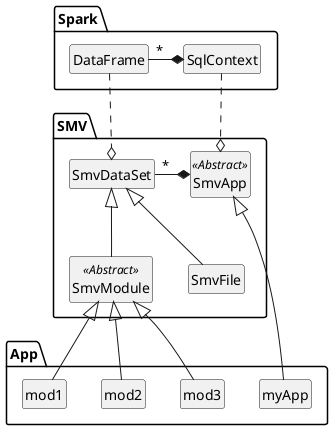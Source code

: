 @startuml
hide empty methods
hide empty fields
hide circle

package SMV {
  class SmvDataSet {
  }

  class SmvModule <<Abstract>> extends SmvDataSet {
  }

  class SmvFile extends SmvDataSet {
  }

  class SmvApp <<Abstract>> {
  }

  SmvApp *-L- "*" SmvDataSet
}

package App {
  SmvModule <|-- mod3
  SmvModule <|-- mod2
  SmvModule <|-- mod1
  SmvApp <|-- myApp
}

package Spark {
  class SqlContext
  class DataFrame

  DataFrame ..o SmvDataSet
  SqlContext ..o SmvApp

  SqlContext *-L- "*" DataFrame
}

@enduml